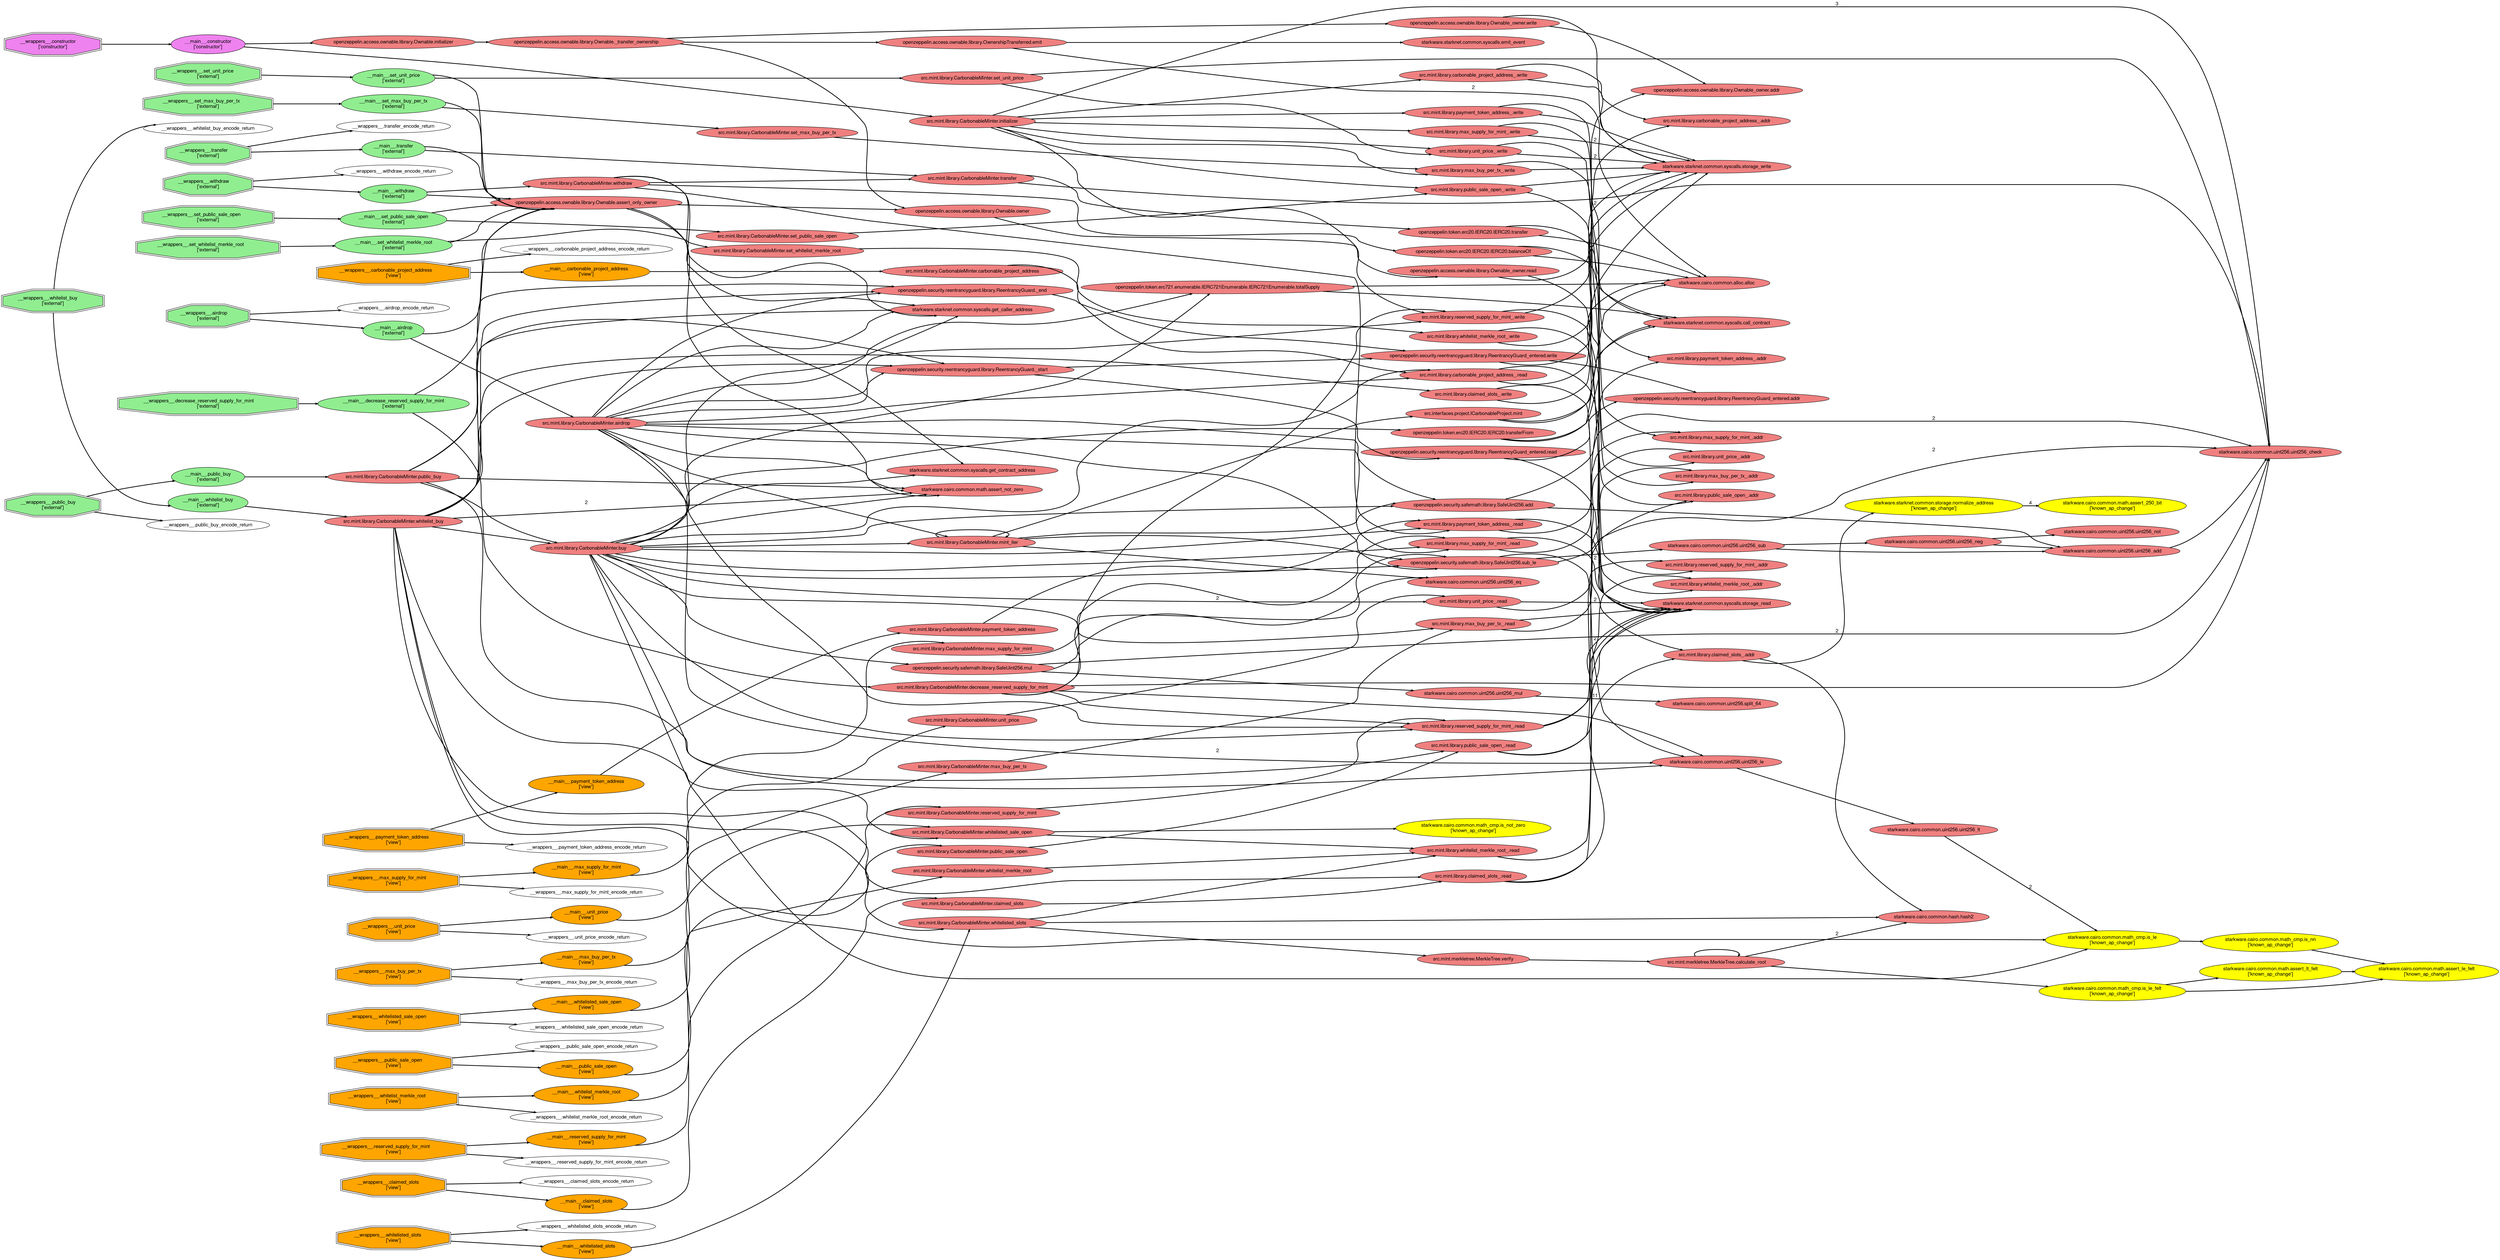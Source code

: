 // Call flow graph
digraph CarbonableMinter {
	graph [fontname="Helvetica,Arial,sans-serif" fontsize=20 layout=dot newrank=true rankdir=LR]
	node [fontname="Helvetica,Arial,sans-serif" pencolor="#00000044" shape="rect, plaintext" style=filled]
	edge [arrowsize=0.5 fontname="Helvetica,Arial,sans-serif" labeldistance=3 labelfontcolor="#00000080" penwidth=2]
	0 [label="starkware.cairo.common.alloc.alloc" color="" fillcolor=lightcoral shape=oval style=filled]
	3 [label="starkware.cairo.common.hash.hash2" color="" fillcolor=lightcoral shape=oval style=filled]
	9 [label="starkware.cairo.common.math.assert_not_zero" color="" fillcolor=lightcoral shape=oval style=filled]
	14 [label="starkware.cairo.common.math.assert_250_bit\l['known_ap_change']" color="" fillcolor=yellow shape=oval style=filled]
	27 [label="starkware.cairo.common.math.assert_le_felt\l['known_ap_change']" color="" fillcolor=yellow shape=oval style=filled]
	72 [label="starkware.cairo.common.math.assert_lt_felt\l['known_ap_change']" color="" fillcolor=yellow shape=oval style=filled]
	83 [label="starkware.starknet.common.storage.normalize_address\l['known_ap_change']" color="" fillcolor=yellow shape=oval style=filled]
	123 [label="starkware.starknet.common.syscalls.call_contract" color="" fillcolor=lightcoral shape=oval style=filled]
	135 [label="starkware.starknet.common.syscalls.get_caller_address" color="" fillcolor=lightcoral shape=oval style=filled]
	142 [label="starkware.starknet.common.syscalls.get_contract_address" color="" fillcolor=lightcoral shape=oval style=filled]
	149 [label="starkware.starknet.common.syscalls.storage_read" color="" fillcolor=lightcoral shape=oval style=filled]
	157 [label="starkware.starknet.common.syscalls.storage_write" color="" fillcolor=lightcoral shape=oval style=filled]
	165 [label="starkware.starknet.common.syscalls.emit_event" color="" fillcolor=lightcoral shape=oval style=filled]
	175 [label="starkware.cairo.common.math_cmp.is_not_zero\l['known_ap_change']" color="" fillcolor=yellow shape=oval style=filled]
	183 [label="starkware.cairo.common.math_cmp.is_nn\l['known_ap_change']" color="" fillcolor=yellow shape=oval style=filled]
	216 [label="starkware.cairo.common.math_cmp.is_le\l['known_ap_change']" color="" fillcolor=yellow shape=oval style=filled]
	221 [label="starkware.cairo.common.math_cmp.is_le_felt\l['known_ap_change']" color="" fillcolor=yellow shape=oval style=filled]
	241 [label="starkware.cairo.common.uint256.uint256_check" color="" fillcolor=lightcoral shape=oval style=filled]
	246 [label="starkware.cairo.common.uint256.uint256_add" color="" fillcolor=lightcoral shape=oval style=filled]
	268 [label="starkware.cairo.common.uint256.split_64" color="" fillcolor=lightcoral shape=oval style=filled]
	284 [label="starkware.cairo.common.uint256.uint256_mul" color="" fillcolor=lightcoral shape=oval style=filled]
	372 [label="starkware.cairo.common.uint256.uint256_lt" color="" fillcolor=lightcoral shape=oval style=filled]
	389 [label="starkware.cairo.common.uint256.uint256_le" color="" fillcolor=lightcoral shape=oval style=filled]
	401 [label="starkware.cairo.common.uint256.uint256_not" color="" fillcolor=lightcoral shape=oval style=filled]
	409 [label="starkware.cairo.common.uint256.uint256_neg" color="" fillcolor=lightcoral shape=oval style=filled]
	424 [label="starkware.cairo.common.uint256.uint256_sub" color="" fillcolor=lightcoral shape=oval style=filled]
	440 [label="starkware.cairo.common.uint256.uint256_eq" color="" fillcolor=lightcoral shape=oval style=filled]
	462 [label="openzeppelin.access.ownable.library.OwnershipTransferred.emit" color="" fillcolor=lightcoral shape=oval style=filled]
	487 [label="openzeppelin.access.ownable.library.Ownable_owner.addr" color="" fillcolor=lightcoral shape=oval style=filled]
	492 [label="openzeppelin.access.ownable.library.Ownable_owner.read" color="" fillcolor=lightcoral shape=oval style=filled]
	505 [label="openzeppelin.access.ownable.library.Ownable_owner.write" color="" fillcolor=lightcoral shape=oval style=filled]
	517 [label="openzeppelin.access.ownable.library.Ownable.initializer" color="" fillcolor=lightcoral shape=oval style=filled]
	524 [label="openzeppelin.access.ownable.library.Ownable.assert_only_owner" color="" fillcolor=lightcoral shape=oval style=filled]
	539 [label="openzeppelin.access.ownable.library.Ownable.owner" color="" fillcolor=lightcoral shape=oval style=filled]
	545 [label="openzeppelin.access.ownable.library.Ownable._transfer_ownership" color="" fillcolor=lightcoral shape=oval style=filled]
	566 [label="openzeppelin.token.erc20.IERC20.IERC20.balanceOf" color="" fillcolor=lightcoral shape=oval style=filled]
	590 [label="openzeppelin.token.erc20.IERC20.IERC20.transfer" color="" fillcolor=lightcoral shape=oval style=filled]
	615 [label="openzeppelin.token.erc20.IERC20.IERC20.transferFrom" color="" fillcolor=lightcoral shape=oval style=filled]
	641 [label="openzeppelin.token.erc721.enumerable.IERC721Enumerable.IERC721Enumerable.totalSupply" color="" fillcolor=lightcoral shape=oval style=filled]
	662 [label="openzeppelin.security.reentrancyguard.library.ReentrancyGuard_entered.addr" color="" fillcolor=lightcoral shape=oval style=filled]
	667 [label="openzeppelin.security.reentrancyguard.library.ReentrancyGuard_entered.read" color="" fillcolor=lightcoral shape=oval style=filled]
	680 [label="openzeppelin.security.reentrancyguard.library.ReentrancyGuard_entered.write" color="" fillcolor=lightcoral shape=oval style=filled]
	692 [label="openzeppelin.security.reentrancyguard.library.ReentrancyGuard._start" color="" fillcolor=lightcoral shape=oval style=filled]
	707 [label="openzeppelin.security.reentrancyguard.library.ReentrancyGuard._end" color="" fillcolor=lightcoral shape=oval style=filled]
	715 [label="openzeppelin.security.safemath.library.SafeUint256.add" color="" fillcolor=lightcoral shape=oval style=filled]
	738 [label="openzeppelin.security.safemath.library.SafeUint256.sub_le" color="" fillcolor=lightcoral shape=oval style=filled]
	770 [label="openzeppelin.security.safemath.library.SafeUint256.mul" color="" fillcolor=lightcoral shape=oval style=filled]
	835 [label="src.interfaces.project.ICarbonableProject.mint" color="" fillcolor=lightcoral shape=oval style=filled]
	856 [label="src.mint.merkletree.MerkleTree.verify" color="" fillcolor=lightcoral shape=oval style=filled]
	881 [label="src.mint.merkletree.MerkleTree.calculate_root" color="" fillcolor=lightcoral shape=oval style=filled]
	925 [label="src.mint.library.carbonable_project_address_.addr" color="" fillcolor=lightcoral shape=oval style=filled]
	930 [label="src.mint.library.carbonable_project_address_.read" color="" fillcolor=lightcoral shape=oval style=filled]
	943 [label="src.mint.library.carbonable_project_address_.write" color="" fillcolor=lightcoral shape=oval style=filled]
	955 [label="src.mint.library.payment_token_address_.addr" color="" fillcolor=lightcoral shape=oval style=filled]
	960 [label="src.mint.library.payment_token_address_.read" color="" fillcolor=lightcoral shape=oval style=filled]
	973 [label="src.mint.library.payment_token_address_.write" color="" fillcolor=lightcoral shape=oval style=filled]
	985 [label="src.mint.library.public_sale_open_.addr" color="" fillcolor=lightcoral shape=oval style=filled]
	990 [label="src.mint.library.public_sale_open_.read" color="" fillcolor=lightcoral shape=oval style=filled]
	1003 [label="src.mint.library.public_sale_open_.write" color="" fillcolor=lightcoral shape=oval style=filled]
	1015 [label="src.mint.library.max_buy_per_tx_.addr" color="" fillcolor=lightcoral shape=oval style=filled]
	1020 [label="src.mint.library.max_buy_per_tx_.read" color="" fillcolor=lightcoral shape=oval style=filled]
	1033 [label="src.mint.library.max_buy_per_tx_.write" color="" fillcolor=lightcoral shape=oval style=filled]
	1045 [label="src.mint.library.unit_price_.addr" color="" fillcolor=lightcoral shape=oval style=filled]
	1050 [label="src.mint.library.unit_price_.read" color="" fillcolor=lightcoral shape=oval style=filled]
	1069 [label="src.mint.library.unit_price_.write" color="" fillcolor=lightcoral shape=oval style=filled]
	1086 [label="src.mint.library.max_supply_for_mint_.addr" color="" fillcolor=lightcoral shape=oval style=filled]
	1091 [label="src.mint.library.max_supply_for_mint_.read" color="" fillcolor=lightcoral shape=oval style=filled]
	1110 [label="src.mint.library.max_supply_for_mint_.write" color="" fillcolor=lightcoral shape=oval style=filled]
	1127 [label="src.mint.library.reserved_supply_for_mint_.addr" color="" fillcolor=lightcoral shape=oval style=filled]
	1132 [label="src.mint.library.reserved_supply_for_mint_.read" color="" fillcolor=lightcoral shape=oval style=filled]
	1151 [label="src.mint.library.reserved_supply_for_mint_.write" color="" fillcolor=lightcoral shape=oval style=filled]
	1168 [label="src.mint.library.whitelist_merkle_root_.addr" color="" fillcolor=lightcoral shape=oval style=filled]
	1173 [label="src.mint.library.whitelist_merkle_root_.read" color="" fillcolor=lightcoral shape=oval style=filled]
	1186 [label="src.mint.library.whitelist_merkle_root_.write" color="" fillcolor=lightcoral shape=oval style=filled]
	1198 [label="src.mint.library.claimed_slots_.addr" color="" fillcolor=lightcoral shape=oval style=filled]
	1212 [label="src.mint.library.claimed_slots_.read" color="" fillcolor=lightcoral shape=oval style=filled]
	1226 [label="src.mint.library.claimed_slots_.write" color="" fillcolor=lightcoral shape=oval style=filled]
	1239 [label="src.mint.library.CarbonableMinter.initializer" color="" fillcolor=lightcoral shape=oval style=filled]
	1280 [label="src.mint.library.CarbonableMinter.carbonable_project_address" color="" fillcolor=lightcoral shape=oval style=filled]
	1286 [label="src.mint.library.CarbonableMinter.payment_token_address" color="" fillcolor=lightcoral shape=oval style=filled]
	1292 [label="src.mint.library.CarbonableMinter.whitelisted_sale_open" color="" fillcolor=lightcoral shape=oval style=filled]
	1304 [label="src.mint.library.CarbonableMinter.public_sale_open" color="" fillcolor=lightcoral shape=oval style=filled]
	1310 [label="src.mint.library.CarbonableMinter.max_buy_per_tx" color="" fillcolor=lightcoral shape=oval style=filled]
	1316 [label="src.mint.library.CarbonableMinter.unit_price" color="" fillcolor=lightcoral shape=oval style=filled]
	1322 [label="src.mint.library.CarbonableMinter.max_supply_for_mint" color="" fillcolor=lightcoral shape=oval style=filled]
	1328 [label="src.mint.library.CarbonableMinter.reserved_supply_for_mint" color="" fillcolor=lightcoral shape=oval style=filled]
	1334 [label="src.mint.library.CarbonableMinter.whitelist_merkle_root" color="" fillcolor=lightcoral shape=oval style=filled]
	1340 [label="src.mint.library.CarbonableMinter.whitelisted_slots" color="" fillcolor=lightcoral shape=oval style=filled]
	1364 [label="src.mint.library.CarbonableMinter.claimed_slots" color="" fillcolor=lightcoral shape=oval style=filled]
	1371 [label="src.mint.library.CarbonableMinter.set_whitelist_merkle_root" color="" fillcolor=lightcoral shape=oval style=filled]
	1378 [label="src.mint.library.CarbonableMinter.set_public_sale_open" color="" fillcolor=lightcoral shape=oval style=filled]
	1385 [label="src.mint.library.CarbonableMinter.set_max_buy_per_tx" color="" fillcolor=lightcoral shape=oval style=filled]
	1392 [label="src.mint.library.CarbonableMinter.set_unit_price" color="" fillcolor=lightcoral shape=oval style=filled]
	1405 [label="src.mint.library.CarbonableMinter.decrease_reserved_supply_for_mint" color="" fillcolor=lightcoral shape=oval style=filled]
	1438 [label="src.mint.library.CarbonableMinter.airdrop" color="" fillcolor=lightcoral shape=oval style=filled]
	1525 [label="src.mint.library.CarbonableMinter.withdraw" color="" fillcolor=lightcoral shape=oval style=filled]
	1554 [label="src.mint.library.CarbonableMinter.transfer" color="" fillcolor=lightcoral shape=oval style=filled]
	1575 [label="src.mint.library.CarbonableMinter.whitelist_buy" color="" fillcolor=lightcoral shape=oval style=filled]
	1631 [label="src.mint.library.CarbonableMinter.public_buy" color="" fillcolor=lightcoral shape=oval style=filled]
	1653 [label="src.mint.library.CarbonableMinter.buy" color="" fillcolor=lightcoral shape=oval style=filled]
	1774 [label="src.mint.library.CarbonableMinter.mint_iter" color="" fillcolor=lightcoral shape=oval style=filled]
	1835 [label="__main__.constructor\l['constructor']" color="" fillcolor=violet shape=oval style=filled]
	1854 [label="__wrappers__.constructor\l['constructor']" color="" fillcolor=violet shape=doubleoctagon style=filled]
	1882 [label="__main__.carbonable_project_address\l['view']" color="" fillcolor=orange shape=oval style=filled]
	1888 [label="__wrappers__.carbonable_project_address_encode_return" color="" fillcolor=white shape=oval style=solid]
	1897 [label="__wrappers__.carbonable_project_address\l['view']" color="" fillcolor=orange shape=doubleoctagon style=filled]
	1912 [label="__main__.payment_token_address\l['view']" color="" fillcolor=orange shape=oval style=filled]
	1918 [label="__wrappers__.payment_token_address_encode_return" color="" fillcolor=white shape=oval style=solid]
	1927 [label="__wrappers__.payment_token_address\l['view']" color="" fillcolor=orange shape=doubleoctagon style=filled]
	1942 [label="__main__.whitelisted_sale_open\l['view']" color="" fillcolor=orange shape=oval style=filled]
	1948 [label="__wrappers__.whitelisted_sale_open_encode_return" color="" fillcolor=white shape=oval style=solid]
	1957 [label="__wrappers__.whitelisted_sale_open\l['view']" color="" fillcolor=orange shape=doubleoctagon style=filled]
	1972 [label="__main__.public_sale_open\l['view']" color="" fillcolor=orange shape=oval style=filled]
	1978 [label="__wrappers__.public_sale_open_encode_return" color="" fillcolor=white shape=oval style=solid]
	1987 [label="__wrappers__.public_sale_open\l['view']" color="" fillcolor=orange shape=doubleoctagon style=filled]
	2002 [label="__main__.max_buy_per_tx\l['view']" color="" fillcolor=orange shape=oval style=filled]
	2008 [label="__wrappers__.max_buy_per_tx_encode_return" color="" fillcolor=white shape=oval style=solid]
	2017 [label="__wrappers__.max_buy_per_tx\l['view']" color="" fillcolor=orange shape=doubleoctagon style=filled]
	2032 [label="__main__.unit_price\l['view']" color="" fillcolor=orange shape=oval style=filled]
	2038 [label="__wrappers__.unit_price_encode_return" color="" fillcolor=white shape=oval style=solid]
	2048 [label="__wrappers__.unit_price\l['view']" color="" fillcolor=orange shape=doubleoctagon style=filled]
	2063 [label="__main__.reserved_supply_for_mint\l['view']" color="" fillcolor=orange shape=oval style=filled]
	2069 [label="__wrappers__.reserved_supply_for_mint_encode_return" color="" fillcolor=white shape=oval style=solid]
	2079 [label="__wrappers__.reserved_supply_for_mint\l['view']" color="" fillcolor=orange shape=doubleoctagon style=filled]
	2094 [label="__main__.max_supply_for_mint\l['view']" color="" fillcolor=orange shape=oval style=filled]
	2100 [label="__wrappers__.max_supply_for_mint_encode_return" color="" fillcolor=white shape=oval style=solid]
	2110 [label="__wrappers__.max_supply_for_mint\l['view']" color="" fillcolor=orange shape=doubleoctagon style=filled]
	2125 [label="__main__.whitelist_merkle_root\l['view']" color="" fillcolor=orange shape=oval style=filled]
	2131 [label="__wrappers__.whitelist_merkle_root_encode_return" color="" fillcolor=white shape=oval style=solid]
	2140 [label="__wrappers__.whitelist_merkle_root\l['view']" color="" fillcolor=orange shape=doubleoctagon style=filled]
	2155 [label="__main__.whitelisted_slots\l['view']" color="" fillcolor=orange shape=oval style=filled]
	2165 [label="__wrappers__.whitelisted_slots_encode_return" color="" fillcolor=white shape=oval style=solid]
	2174 [label="__wrappers__.whitelisted_slots\l['view']" color="" fillcolor=orange shape=doubleoctagon style=filled]
	2203 [label="__main__.claimed_slots\l['view']" color="" fillcolor=orange shape=oval style=filled]
	2210 [label="__wrappers__.claimed_slots_encode_return" color="" fillcolor=white shape=oval style=solid]
	2219 [label="__wrappers__.claimed_slots\l['view']" color="" fillcolor=orange shape=doubleoctagon style=filled]
	2237 [label="__main__.set_whitelist_merkle_root\l['external']" color="" fillcolor=lightgreen shape=oval style=filled]
	2246 [label="__wrappers__.set_whitelist_merkle_root\l['external']" color="" fillcolor=lightgreen shape=doubleoctagon style=filled]
	2264 [label="__main__.set_public_sale_open\l['external']" color="" fillcolor=lightgreen shape=oval style=filled]
	2273 [label="__wrappers__.set_public_sale_open\l['external']" color="" fillcolor=lightgreen shape=doubleoctagon style=filled]
	2291 [label="__main__.set_max_buy_per_tx\l['external']" color="" fillcolor=lightgreen shape=oval style=filled]
	2300 [label="__wrappers__.set_max_buy_per_tx\l['external']" color="" fillcolor=lightgreen shape=doubleoctagon style=filled]
	2318 [label="__main__.set_unit_price\l['external']" color="" fillcolor=lightgreen shape=oval style=filled]
	2328 [label="__wrappers__.set_unit_price\l['external']" color="" fillcolor=lightgreen shape=doubleoctagon style=filled]
	2347 [label="__main__.decrease_reserved_supply_for_mint\l['external']" color="" fillcolor=lightgreen shape=oval style=filled]
	2357 [label="__wrappers__.decrease_reserved_supply_for_mint\l['external']" color="" fillcolor=lightgreen shape=doubleoctagon style=filled]
	2376 [label="__main__.airdrop\l['external']" color="" fillcolor=lightgreen shape=oval style=filled]
	2386 [label="__wrappers__.airdrop_encode_return" color="" fillcolor=white shape=oval style=solid]
	2395 [label="__wrappers__.airdrop\l['external']" color="" fillcolor=lightgreen shape=doubleoctagon style=filled]
	2414 [label="__main__.withdraw\l['external']" color="" fillcolor=lightgreen shape=oval style=filled]
	2422 [label="__wrappers__.withdraw_encode_return" color="" fillcolor=white shape=oval style=solid]
	2431 [label="__wrappers__.withdraw\l['external']" color="" fillcolor=lightgreen shape=doubleoctagon style=filled]
	2446 [label="__main__.transfer\l['external']" color="" fillcolor=lightgreen shape=oval style=filled]
	2458 [label="__wrappers__.transfer_encode_return" color="" fillcolor=white shape=oval style=solid]
	2467 [label="__wrappers__.transfer\l['external']" color="" fillcolor=lightgreen shape=doubleoctagon style=filled]
	2488 [label="__main__.whitelist_buy\l['external']" color="" fillcolor=lightgreen shape=oval style=filled]
	2498 [label="__wrappers__.whitelist_buy_encode_return" color="" fillcolor=white shape=oval style=solid]
	2507 [label="__wrappers__.whitelist_buy\l['external']" color="" fillcolor=lightgreen shape=doubleoctagon style=filled]
	2538 [label="__main__.public_buy\l['external']" color="" fillcolor=lightgreen shape=oval style=filled]
	2545 [label="__wrappers__.public_buy_encode_return" color="" fillcolor=white shape=oval style=solid]
	2554 [label="__wrappers__.public_buy\l['external']" color="" fillcolor=lightgreen shape=doubleoctagon style=filled]
	72 -> 27
	83 -> 14 [label=4]
	183 -> 27
	216 -> 183
	221 -> 27
	221 -> 72
	246 -> 241
	284 -> 268 [label=11]
	372 -> 216 [label=2]
	389 -> 372
	409 -> 401
	409 -> 246
	424 -> 409
	424 -> 246
	462 -> 0 [label=2]
	462 -> 165
	492 -> 487
	492 -> 149
	505 -> 487
	505 -> 157
	517 -> 545
	524 -> 539
	524 -> 135
	524 -> 9
	539 -> 492
	545 -> 539
	545 -> 505
	545 -> 462
	566 -> 0
	566 -> 123
	590 -> 0
	590 -> 123
	615 -> 0
	615 -> 123
	641 -> 0
	641 -> 123
	667 -> 662
	667 -> 149
	680 -> 662
	680 -> 157
	692 -> 667
	692 -> 680
	707 -> 680
	715 -> 241 [label=2]
	715 -> 246
	738 -> 241 [label=2]
	738 -> 389
	738 -> 424
	770 -> 241 [label=2]
	770 -> 440 [label=2]
	770 -> 284
	835 -> 0
	835 -> 123
	856 -> 881
	881 -> 221
	881 -> 3 [label=2]
	881 -> 881
	930 -> 925
	930 -> 149
	943 -> 925
	943 -> 157
	960 -> 955
	960 -> 149
	973 -> 955
	973 -> 157
	990 -> 985
	990 -> 149
	1003 -> 985
	1003 -> 157
	1020 -> 1015
	1020 -> 149
	1033 -> 1015
	1033 -> 157
	1050 -> 1045
	1050 -> 149 [label=2]
	1069 -> 1045
	1069 -> 157 [label=2]
	1091 -> 1086
	1091 -> 149 [label=2]
	1110 -> 1086
	1110 -> 157 [label=2]
	1132 -> 1127
	1132 -> 149 [label=2]
	1151 -> 1127
	1151 -> 157 [label=2]
	1173 -> 1168
	1173 -> 149
	1186 -> 1168
	1186 -> 157
	1198 -> 3
	1198 -> 83
	1212 -> 1198
	1212 -> 149
	1226 -> 1198
	1226 -> 157
	1239 -> 241 [label=3]
	1239 -> 943
	1239 -> 973
	1239 -> 1003
	1239 -> 1033
	1239 -> 1069
	1239 -> 1110
	1239 -> 1151
	1280 -> 930
	1286 -> 960
	1292 -> 1173
	1292 -> 175
	1304 -> 990
	1310 -> 1020
	1316 -> 1050
	1322 -> 1091
	1328 -> 1132
	1334 -> 1173
	1340 -> 3
	1340 -> 1173
	1340 -> 856
	1364 -> 1212
	1371 -> 1186
	1378 -> 1003
	1385 -> 1033
	1392 -> 241
	1392 -> 1069
	1405 -> 241
	1405 -> 1132
	1405 -> 389
	1405 -> 738
	1405 -> 1151
	1438 -> 692
	1438 -> 135
	1438 -> 9
	1438 -> 930
	1438 -> 641
	1438 -> 715
	1438 -> 1091
	1438 -> 389 [label=2]
	1438 -> 1132
	1438 -> 738
	1438 -> 1151
	1438 -> 1774
	1438 -> 707
	1525 -> 135
	1525 -> 142
	1525 -> 960
	1525 -> 566
	1525 -> 1554
	1554 -> 241
	1554 -> 590
	1575 -> 692
	1575 -> 1292
	1575 -> 9 [label=2]
	1575 -> 135
	1575 -> 1340
	1575 -> 1212
	1575 -> 216
	1575 -> 1226
	1575 -> 1653
	1575 -> 707
	1631 -> 692
	1631 -> 990
	1631 -> 9
	1631 -> 1653
	1631 -> 707
	1653 -> 135
	1653 -> 9
	1653 -> 1020
	1653 -> 216
	1653 -> 930
	1653 -> 641
	1653 -> 715
	1653 -> 1091
	1653 -> 1132
	1653 -> 738
	1653 -> 389
	1653 -> 1050
	1653 -> 770
	1653 -> 142
	1653 -> 960
	1653 -> 615
	1653 -> 1774
	1774 -> 440
	1774 -> 715
	1774 -> 835
	1774 -> 738
	1774 -> 1774
	1835 -> 1239
	1835 -> 517
	1854 -> 1835
	1882 -> 1280
	1897 -> 1882
	1897 -> 1888
	1912 -> 1286
	1927 -> 1912
	1927 -> 1918
	1942 -> 1292
	1957 -> 1942
	1957 -> 1948
	1972 -> 1304
	1987 -> 1972
	1987 -> 1978
	2002 -> 1310
	2017 -> 2002
	2017 -> 2008
	2032 -> 1316
	2048 -> 2032
	2048 -> 2038
	2063 -> 1328
	2079 -> 2063
	2079 -> 2069
	2094 -> 1322
	2110 -> 2094
	2110 -> 2100
	2125 -> 1334
	2140 -> 2125
	2140 -> 2131
	2155 -> 1340
	2174 -> 2155
	2174 -> 2165
	2203 -> 1364
	2219 -> 2203
	2219 -> 2210
	2237 -> 524
	2237 -> 1371
	2246 -> 2237
	2264 -> 524
	2264 -> 1378
	2273 -> 2264
	2291 -> 524
	2291 -> 1385
	2300 -> 2291
	2318 -> 524
	2318 -> 1392
	2328 -> 2318
	2347 -> 524
	2347 -> 1405
	2357 -> 2347
	2376 -> 524
	2376 -> 1438
	2395 -> 2376
	2395 -> 2386
	2414 -> 524
	2414 -> 1525
	2431 -> 2414
	2431 -> 2422
	2446 -> 524
	2446 -> 1554
	2467 -> 2446
	2467 -> 2458
	2488 -> 1575
	2507 -> 2488
	2507 -> 2498
	2538 -> 1631
	2554 -> 2538
	2554 -> 2545
}
